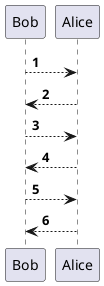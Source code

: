 @startuml
autonumber
Bob --> Alice
Bob <-- Alice
Bob --> Alice
Bob <-- Alice
Bob --> Alice
Bob <-- Alice
@enduml